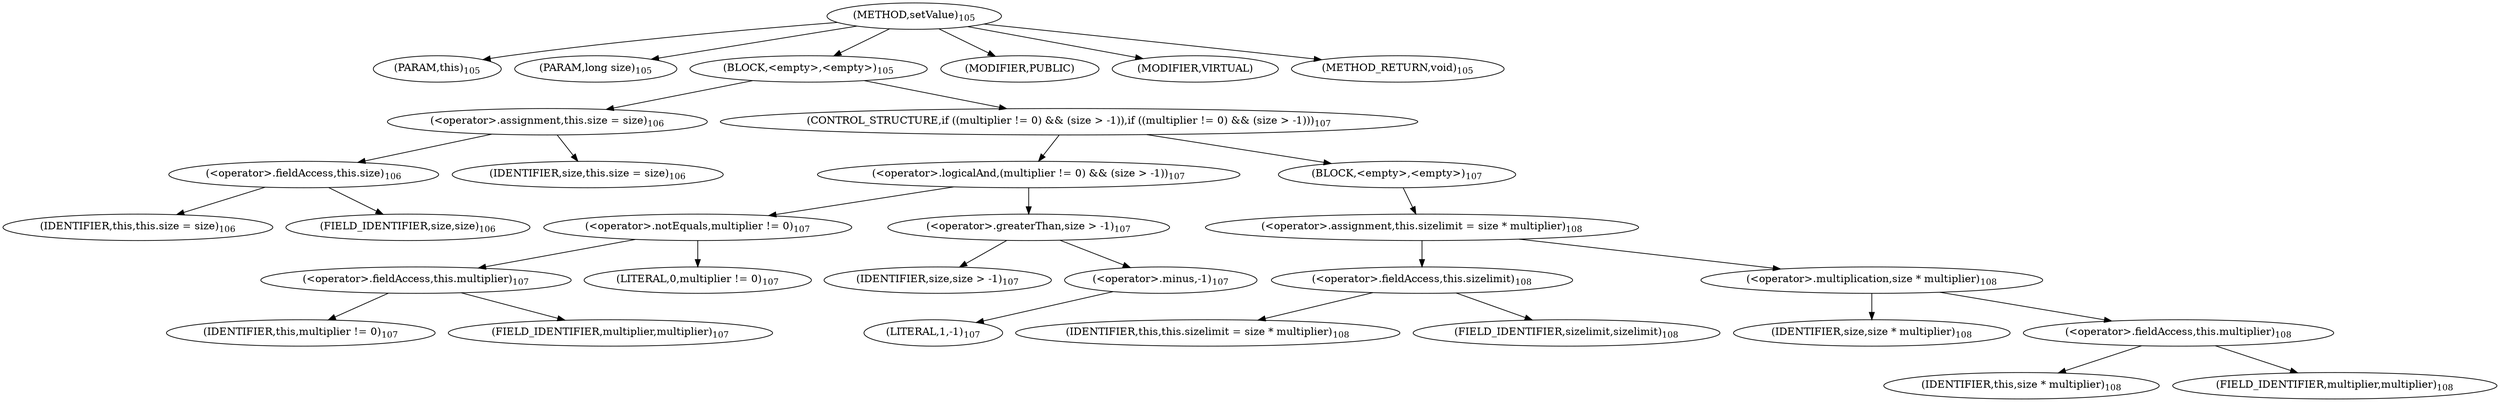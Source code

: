 digraph "setValue" {  
"136" [label = <(METHOD,setValue)<SUB>105</SUB>> ]
"6" [label = <(PARAM,this)<SUB>105</SUB>> ]
"137" [label = <(PARAM,long size)<SUB>105</SUB>> ]
"138" [label = <(BLOCK,&lt;empty&gt;,&lt;empty&gt;)<SUB>105</SUB>> ]
"139" [label = <(&lt;operator&gt;.assignment,this.size = size)<SUB>106</SUB>> ]
"140" [label = <(&lt;operator&gt;.fieldAccess,this.size)<SUB>106</SUB>> ]
"5" [label = <(IDENTIFIER,this,this.size = size)<SUB>106</SUB>> ]
"141" [label = <(FIELD_IDENTIFIER,size,size)<SUB>106</SUB>> ]
"142" [label = <(IDENTIFIER,size,this.size = size)<SUB>106</SUB>> ]
"143" [label = <(CONTROL_STRUCTURE,if ((multiplier != 0) &amp;&amp; (size &gt; -1)),if ((multiplier != 0) &amp;&amp; (size &gt; -1)))<SUB>107</SUB>> ]
"144" [label = <(&lt;operator&gt;.logicalAnd,(multiplier != 0) &amp;&amp; (size &gt; -1))<SUB>107</SUB>> ]
"145" [label = <(&lt;operator&gt;.notEquals,multiplier != 0)<SUB>107</SUB>> ]
"146" [label = <(&lt;operator&gt;.fieldAccess,this.multiplier)<SUB>107</SUB>> ]
"147" [label = <(IDENTIFIER,this,multiplier != 0)<SUB>107</SUB>> ]
"148" [label = <(FIELD_IDENTIFIER,multiplier,multiplier)<SUB>107</SUB>> ]
"149" [label = <(LITERAL,0,multiplier != 0)<SUB>107</SUB>> ]
"150" [label = <(&lt;operator&gt;.greaterThan,size &gt; -1)<SUB>107</SUB>> ]
"151" [label = <(IDENTIFIER,size,size &gt; -1)<SUB>107</SUB>> ]
"152" [label = <(&lt;operator&gt;.minus,-1)<SUB>107</SUB>> ]
"153" [label = <(LITERAL,1,-1)<SUB>107</SUB>> ]
"154" [label = <(BLOCK,&lt;empty&gt;,&lt;empty&gt;)<SUB>107</SUB>> ]
"155" [label = <(&lt;operator&gt;.assignment,this.sizelimit = size * multiplier)<SUB>108</SUB>> ]
"156" [label = <(&lt;operator&gt;.fieldAccess,this.sizelimit)<SUB>108</SUB>> ]
"157" [label = <(IDENTIFIER,this,this.sizelimit = size * multiplier)<SUB>108</SUB>> ]
"158" [label = <(FIELD_IDENTIFIER,sizelimit,sizelimit)<SUB>108</SUB>> ]
"159" [label = <(&lt;operator&gt;.multiplication,size * multiplier)<SUB>108</SUB>> ]
"160" [label = <(IDENTIFIER,size,size * multiplier)<SUB>108</SUB>> ]
"161" [label = <(&lt;operator&gt;.fieldAccess,this.multiplier)<SUB>108</SUB>> ]
"162" [label = <(IDENTIFIER,this,size * multiplier)<SUB>108</SUB>> ]
"163" [label = <(FIELD_IDENTIFIER,multiplier,multiplier)<SUB>108</SUB>> ]
"164" [label = <(MODIFIER,PUBLIC)> ]
"165" [label = <(MODIFIER,VIRTUAL)> ]
"166" [label = <(METHOD_RETURN,void)<SUB>105</SUB>> ]
  "136" -> "6" 
  "136" -> "137" 
  "136" -> "138" 
  "136" -> "164" 
  "136" -> "165" 
  "136" -> "166" 
  "138" -> "139" 
  "138" -> "143" 
  "139" -> "140" 
  "139" -> "142" 
  "140" -> "5" 
  "140" -> "141" 
  "143" -> "144" 
  "143" -> "154" 
  "144" -> "145" 
  "144" -> "150" 
  "145" -> "146" 
  "145" -> "149" 
  "146" -> "147" 
  "146" -> "148" 
  "150" -> "151" 
  "150" -> "152" 
  "152" -> "153" 
  "154" -> "155" 
  "155" -> "156" 
  "155" -> "159" 
  "156" -> "157" 
  "156" -> "158" 
  "159" -> "160" 
  "159" -> "161" 
  "161" -> "162" 
  "161" -> "163" 
}
